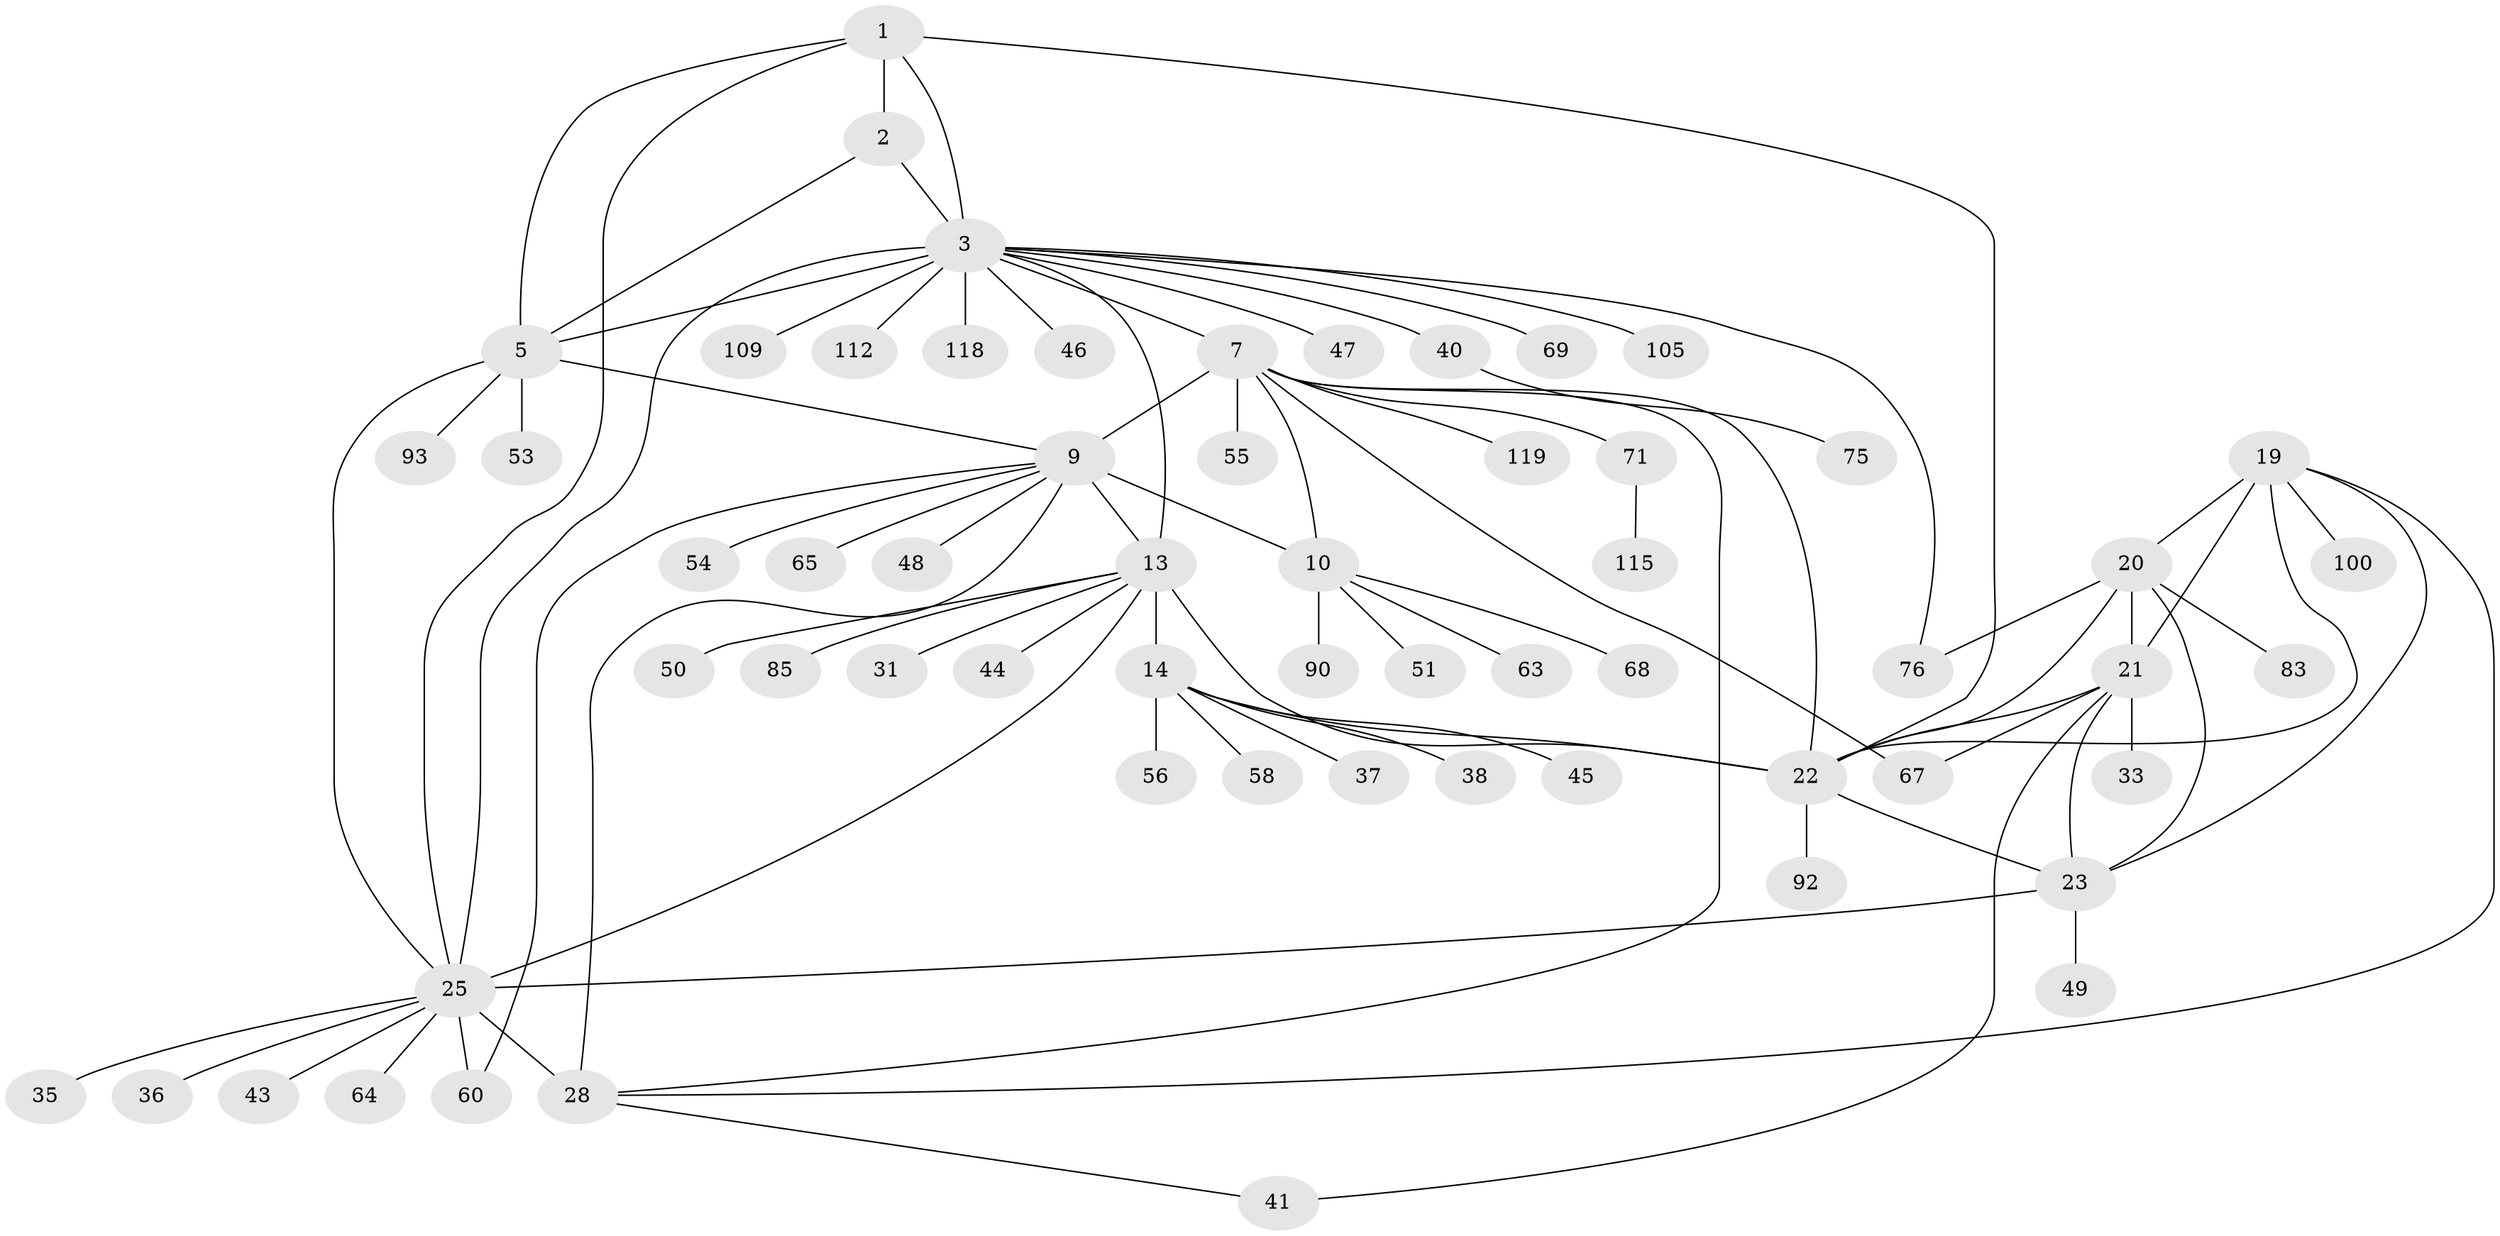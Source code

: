 // original degree distribution, {7: 0.041666666666666664, 5: 0.016666666666666666, 9: 0.05, 13: 0.016666666666666666, 10: 0.03333333333333333, 11: 0.016666666666666666, 6: 0.041666666666666664, 12: 0.008333333333333333, 8: 0.025, 1: 0.55, 2: 0.15833333333333333, 3: 0.041666666666666664}
// Generated by graph-tools (version 1.1) at 2025/19/03/04/25 18:19:35]
// undirected, 60 vertices, 85 edges
graph export_dot {
graph [start="1"]
  node [color=gray90,style=filled];
  1;
  2 [super="+6"];
  3 [super="+4"];
  5;
  7 [super="+8+11"];
  9 [super="+32+12+89+103+57"];
  10;
  13 [super="+72+17+86+113+15"];
  14 [super="+18+110+117"];
  19;
  20 [super="+52"];
  21 [super="+24+107+101+34"];
  22;
  23;
  25 [super="+26+29+27+42"];
  28 [super="+30"];
  31;
  33;
  35;
  36 [super="+97"];
  37;
  38;
  40 [super="+62"];
  41;
  43;
  44;
  45;
  46;
  47;
  48 [super="+73+66"];
  49;
  50 [super="+74"];
  51;
  53 [super="+94"];
  54;
  55;
  56;
  58;
  60;
  63;
  64;
  65 [super="+114"];
  67;
  68;
  69;
  71;
  75;
  76;
  83 [super="+99"];
  85;
  90;
  92;
  93 [super="+108"];
  100;
  105;
  109;
  112;
  115;
  118;
  119;
  1 -- 2 [weight=2];
  1 -- 3 [weight=2];
  1 -- 5;
  1 -- 22;
  1 -- 25;
  2 -- 3 [weight=4];
  2 -- 5 [weight=2];
  3 -- 5 [weight=2];
  3 -- 40;
  3 -- 47;
  3 -- 76;
  3 -- 69;
  3 -- 7;
  3 -- 105;
  3 -- 109;
  3 -- 46;
  3 -- 13;
  3 -- 112;
  3 -- 118;
  3 -- 25;
  5 -- 9;
  5 -- 53;
  5 -- 93;
  5 -- 25;
  7 -- 9 [weight=6];
  7 -- 10 [weight=3];
  7 -- 22;
  7 -- 71;
  7 -- 67;
  7 -- 119;
  7 -- 28;
  7 -- 55;
  9 -- 10 [weight=2];
  9 -- 60;
  9 -- 65;
  9 -- 48;
  9 -- 54;
  9 -- 13;
  9 -- 28;
  10 -- 51;
  10 -- 63;
  10 -- 68;
  10 -- 90;
  13 -- 14 [weight=8];
  13 -- 50;
  13 -- 85;
  13 -- 25 [weight=2];
  13 -- 22;
  13 -- 44;
  13 -- 31;
  14 -- 37;
  14 -- 38;
  14 -- 45;
  14 -- 56;
  14 -- 58;
  14 -- 22;
  19 -- 20;
  19 -- 21 [weight=2];
  19 -- 22;
  19 -- 23;
  19 -- 28;
  19 -- 100;
  20 -- 21 [weight=2];
  20 -- 22;
  20 -- 23;
  20 -- 76;
  20 -- 83;
  21 -- 22 [weight=2];
  21 -- 23 [weight=2];
  21 -- 33;
  21 -- 67;
  21 -- 41;
  22 -- 23;
  22 -- 92;
  23 -- 49;
  23 -- 25;
  25 -- 28 [weight=8];
  25 -- 64;
  25 -- 36;
  25 -- 60;
  25 -- 43;
  25 -- 35;
  28 -- 41;
  40 -- 75;
  71 -- 115;
}
